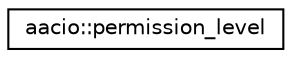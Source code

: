 digraph "Graphical Class Hierarchy"
{
  edge [fontname="Helvetica",fontsize="10",labelfontname="Helvetica",labelfontsize="10"];
  node [fontname="Helvetica",fontsize="10",shape=record];
  rankdir="LR";
  Node0 [label="aacio::permission_level",height=0.2,width=0.4,color="black", fillcolor="white", style="filled",URL="$structaacio_1_1permission__level.html"];
}
